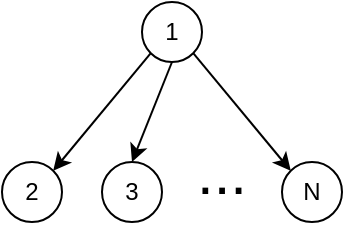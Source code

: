 <mxfile version="22.1.11" type="github">
  <diagram name="Page-1" id="2ZR6MFr4J3frwiU7aQHR">
    <mxGraphModel dx="346" dy="223" grid="1" gridSize="10" guides="1" tooltips="1" connect="1" arrows="1" fold="1" page="1" pageScale="1" pageWidth="850" pageHeight="1100" math="0" shadow="0">
      <root>
        <mxCell id="0" />
        <mxCell id="1" parent="0" />
        <mxCell id="JFkcjig3NZpYY8x7NUq4-8" style="rounded=0;orthogonalLoop=1;jettySize=auto;html=1;exitX=0;exitY=1;exitDx=0;exitDy=0;entryX=1;entryY=0;entryDx=0;entryDy=0;" edge="1" parent="1" source="JFkcjig3NZpYY8x7NUq4-1" target="JFkcjig3NZpYY8x7NUq4-2">
          <mxGeometry relative="1" as="geometry" />
        </mxCell>
        <mxCell id="JFkcjig3NZpYY8x7NUq4-9" style="rounded=0;orthogonalLoop=1;jettySize=auto;html=1;exitX=0.5;exitY=1;exitDx=0;exitDy=0;entryX=0.5;entryY=0;entryDx=0;entryDy=0;" edge="1" parent="1" source="JFkcjig3NZpYY8x7NUq4-1" target="JFkcjig3NZpYY8x7NUq4-3">
          <mxGeometry relative="1" as="geometry" />
        </mxCell>
        <mxCell id="JFkcjig3NZpYY8x7NUq4-10" style="rounded=0;orthogonalLoop=1;jettySize=auto;html=1;exitX=1;exitY=1;exitDx=0;exitDy=0;entryX=0;entryY=0;entryDx=0;entryDy=0;" edge="1" parent="1" source="JFkcjig3NZpYY8x7NUq4-1" target="JFkcjig3NZpYY8x7NUq4-4">
          <mxGeometry relative="1" as="geometry" />
        </mxCell>
        <mxCell id="JFkcjig3NZpYY8x7NUq4-1" value="1" style="ellipse;whiteSpace=wrap;html=1;aspect=fixed;" vertex="1" parent="1">
          <mxGeometry x="270" y="180" width="30" height="30" as="geometry" />
        </mxCell>
        <mxCell id="JFkcjig3NZpYY8x7NUq4-7" value="" style="group" vertex="1" connectable="0" parent="1">
          <mxGeometry x="200" y="250" width="170" height="40" as="geometry" />
        </mxCell>
        <mxCell id="JFkcjig3NZpYY8x7NUq4-2" value="2" style="ellipse;whiteSpace=wrap;html=1;aspect=fixed;" vertex="1" parent="JFkcjig3NZpYY8x7NUq4-7">
          <mxGeometry y="10" width="30" height="30" as="geometry" />
        </mxCell>
        <mxCell id="JFkcjig3NZpYY8x7NUq4-3" value="3" style="ellipse;whiteSpace=wrap;html=1;aspect=fixed;" vertex="1" parent="JFkcjig3NZpYY8x7NUq4-7">
          <mxGeometry x="50" y="10" width="30" height="30" as="geometry" />
        </mxCell>
        <mxCell id="JFkcjig3NZpYY8x7NUq4-4" value="N" style="ellipse;whiteSpace=wrap;html=1;aspect=fixed;" vertex="1" parent="JFkcjig3NZpYY8x7NUq4-7">
          <mxGeometry x="140" y="10" width="30" height="30" as="geometry" />
        </mxCell>
        <mxCell id="JFkcjig3NZpYY8x7NUq4-5" value="..." style="text;html=1;strokeColor=none;fillColor=none;align=center;verticalAlign=middle;whiteSpace=wrap;rounded=0;fontSize=30;" vertex="1" parent="JFkcjig3NZpYY8x7NUq4-7">
          <mxGeometry x="80" width="60" height="30" as="geometry" />
        </mxCell>
      </root>
    </mxGraphModel>
  </diagram>
</mxfile>
